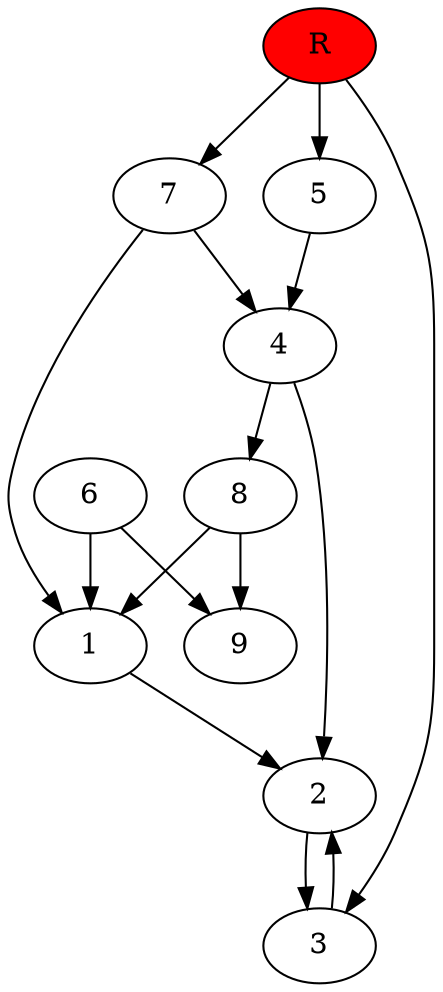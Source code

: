 digraph prb58487 {
	1
	2
	3
	4
	5
	6
	7
	8
	R [fillcolor="#ff0000" style=filled]
	1 -> 2
	2 -> 3
	3 -> 2
	4 -> 2
	4 -> 8
	5 -> 4
	6 -> 1
	6 -> 9
	7 -> 1
	7 -> 4
	8 -> 1
	8 -> 9
	R -> 3
	R -> 5
	R -> 7
}
